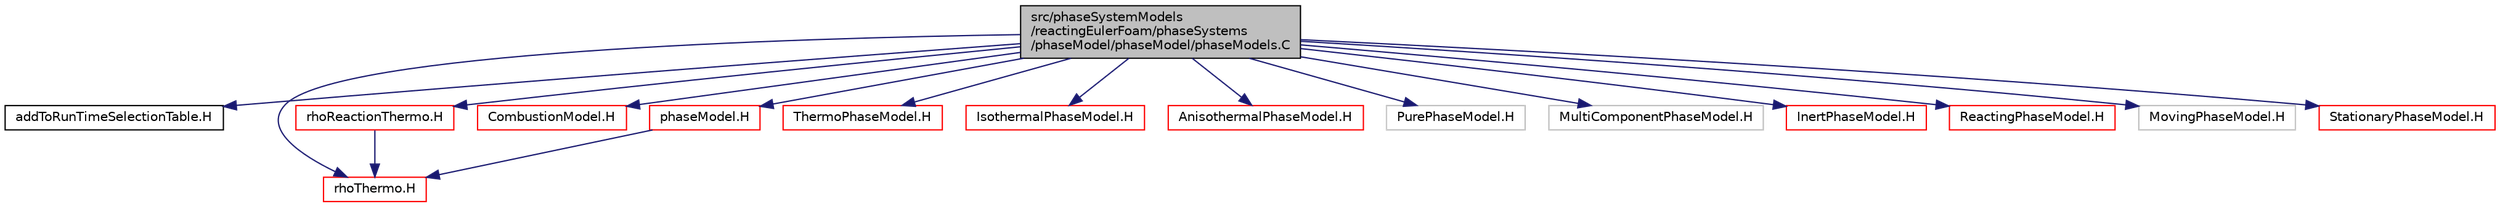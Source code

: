 digraph "src/phaseSystemModels/reactingEulerFoam/phaseSystems/phaseModel/phaseModel/phaseModels.C"
{
  bgcolor="transparent";
  edge [fontname="Helvetica",fontsize="10",labelfontname="Helvetica",labelfontsize="10"];
  node [fontname="Helvetica",fontsize="10",shape=record];
  Node1 [label="src/phaseSystemModels\l/reactingEulerFoam/phaseSystems\l/phaseModel/phaseModel/phaseModels.C",height=0.2,width=0.4,color="black", fillcolor="grey75", style="filled" fontcolor="black"];
  Node1 -> Node2 [color="midnightblue",fontsize="10",style="solid",fontname="Helvetica"];
  Node2 [label="addToRunTimeSelectionTable.H",height=0.2,width=0.4,color="black",URL="$addToRunTimeSelectionTable_8H.html",tooltip="Macros for easy insertion into run-time selection tables. "];
  Node1 -> Node3 [color="midnightblue",fontsize="10",style="solid",fontname="Helvetica"];
  Node3 [label="rhoThermo.H",height=0.2,width=0.4,color="red",URL="$rhoThermo_8H.html"];
  Node1 -> Node4 [color="midnightblue",fontsize="10",style="solid",fontname="Helvetica"];
  Node4 [label="rhoReactionThermo.H",height=0.2,width=0.4,color="red",URL="$rhoReactionThermo_8H.html"];
  Node4 -> Node3 [color="midnightblue",fontsize="10",style="solid",fontname="Helvetica"];
  Node1 -> Node5 [color="midnightblue",fontsize="10",style="solid",fontname="Helvetica"];
  Node5 [label="CombustionModel.H",height=0.2,width=0.4,color="red",URL="$CombustionModel_8H.html"];
  Node1 -> Node6 [color="midnightblue",fontsize="10",style="solid",fontname="Helvetica"];
  Node6 [label="phaseModel.H",height=0.2,width=0.4,color="red",URL="$src_2phaseSystemModels_2reactingEulerFoam_2phaseSystems_2phaseModel_2phaseModel_2phaseModel_8H.html"];
  Node6 -> Node3 [color="midnightblue",fontsize="10",style="solid",fontname="Helvetica"];
  Node1 -> Node7 [color="midnightblue",fontsize="10",style="solid",fontname="Helvetica"];
  Node7 [label="ThermoPhaseModel.H",height=0.2,width=0.4,color="red",URL="$ThermoPhaseModel_8H.html"];
  Node1 -> Node8 [color="midnightblue",fontsize="10",style="solid",fontname="Helvetica"];
  Node8 [label="IsothermalPhaseModel.H",height=0.2,width=0.4,color="red",URL="$IsothermalPhaseModel_8H.html"];
  Node1 -> Node9 [color="midnightblue",fontsize="10",style="solid",fontname="Helvetica"];
  Node9 [label="AnisothermalPhaseModel.H",height=0.2,width=0.4,color="red",URL="$AnisothermalPhaseModel_8H.html"];
  Node1 -> Node10 [color="midnightblue",fontsize="10",style="solid",fontname="Helvetica"];
  Node10 [label="PurePhaseModel.H",height=0.2,width=0.4,color="grey75"];
  Node1 -> Node11 [color="midnightblue",fontsize="10",style="solid",fontname="Helvetica"];
  Node11 [label="MultiComponentPhaseModel.H",height=0.2,width=0.4,color="grey75"];
  Node1 -> Node12 [color="midnightblue",fontsize="10",style="solid",fontname="Helvetica"];
  Node12 [label="InertPhaseModel.H",height=0.2,width=0.4,color="red",URL="$InertPhaseModel_8H.html"];
  Node1 -> Node13 [color="midnightblue",fontsize="10",style="solid",fontname="Helvetica"];
  Node13 [label="ReactingPhaseModel.H",height=0.2,width=0.4,color="red",URL="$ReactingPhaseModel_8H.html"];
  Node1 -> Node14 [color="midnightblue",fontsize="10",style="solid",fontname="Helvetica"];
  Node14 [label="MovingPhaseModel.H",height=0.2,width=0.4,color="grey75"];
  Node1 -> Node15 [color="midnightblue",fontsize="10",style="solid",fontname="Helvetica"];
  Node15 [label="StationaryPhaseModel.H",height=0.2,width=0.4,color="red",URL="$StationaryPhaseModel_8H.html"];
}
